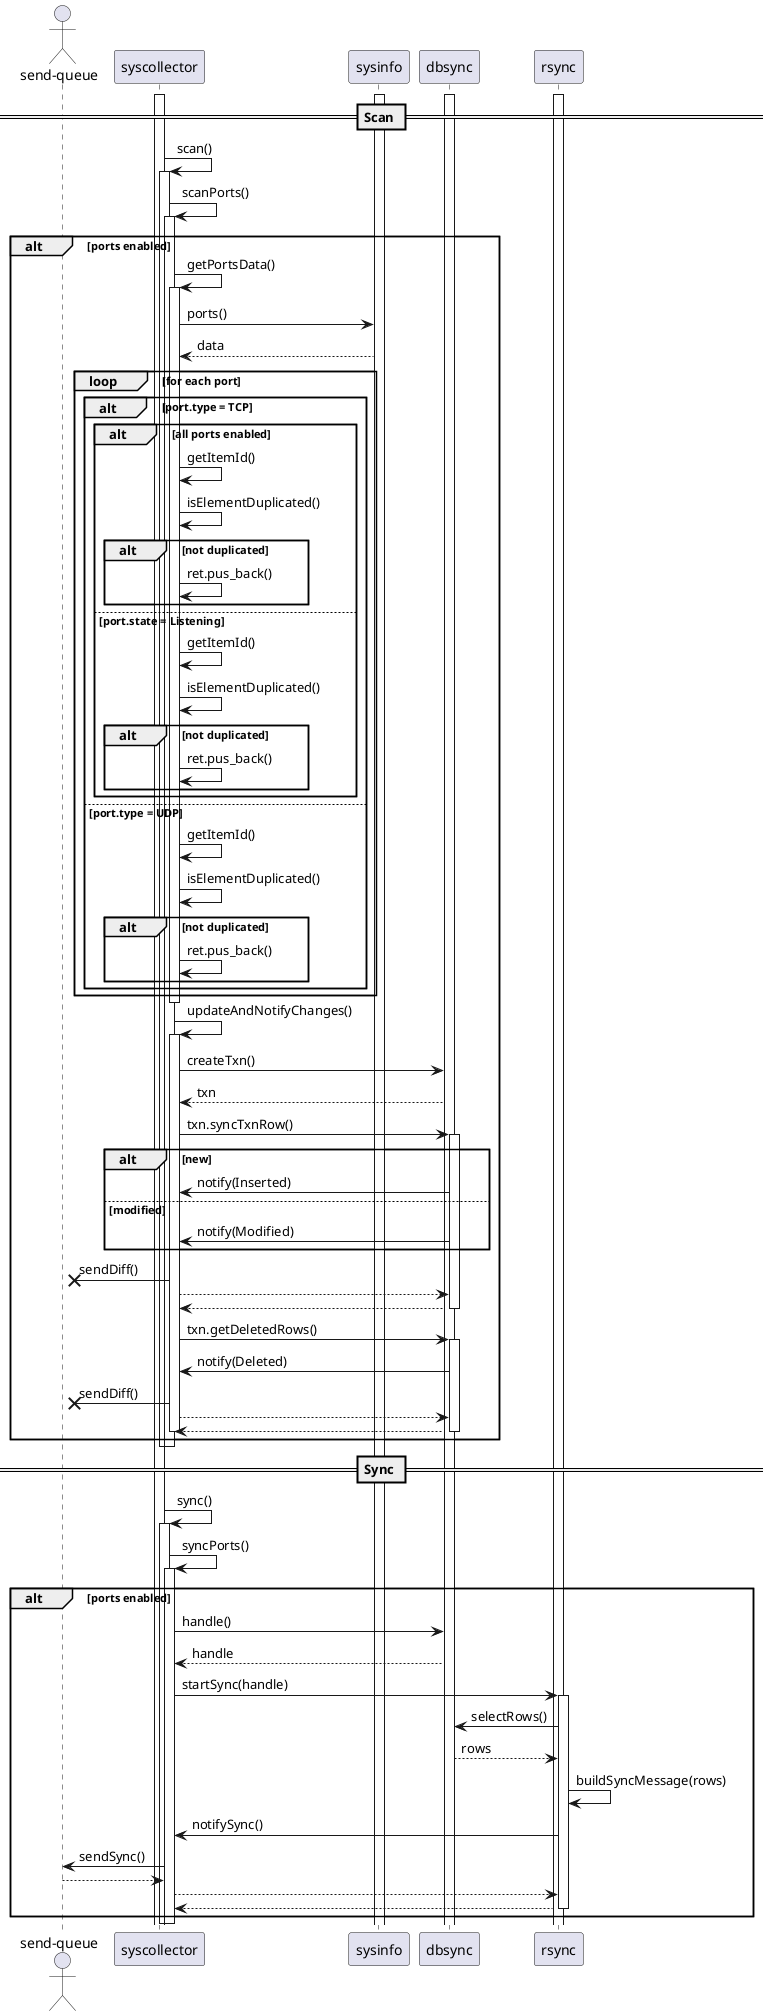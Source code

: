 @startuml
actor "send-queue" as queue
participant syscollector as sysco
participant sysinfo
participant dbsync
participant rsync

activate dbsync
activate rsync
activate sysco
activate sysinfo
== Scan ==
sysco -> sysco++ : scan()
sysco -> sysco++ : scanPorts()
alt ports enabled
    sysco -> sysco++ : getPortsData()
        sysco -> sysinfo : ports()
        sysco <-- sysinfo : data
        loop for each port
            alt port.type = TCP
                alt all ports enabled
                    sysco -> sysco : getItemId()
                    sysco -> sysco : isElementDuplicated()
                    alt not duplicated
                        sysco -> sysco : ret.pus_back()
                    end
                else port.state = Listening
                    sysco -> sysco : getItemId()
                    sysco -> sysco : isElementDuplicated()
                    alt not duplicated
                        sysco -> sysco : ret.pus_back()
                    end
                end
            else port.type = UDP
                sysco -> sysco : getItemId()
                sysco -> sysco : isElementDuplicated()
                alt not duplicated
                    sysco -> sysco : ret.pus_back()
                end
            end
        end
    sysco--
    sysco -> sysco++ : updateAndNotifyChanges()
        sysco -> dbsync : createTxn()
        sysco <-- dbsync : txn
        sysco -> dbsync++ : txn.syncTxnRow()
            alt new
                dbsync -> sysco : notify(Inserted)
            else modified
                dbsync -> sysco : notify(Modified)
            end
            sysco ->x queue : sendDiff()
            dbsync <-- sysco
            dbsync --> sysco
        dbsync--
        sysco -> dbsync++ : txn.getDeletedRows()
            dbsync -> sysco : notify(Deleted)
            sysco ->x queue : sendDiff()
            dbsync <-- sysco
            dbsync --> sysco
        dbsync--
    sysco--
end
sysco--
sysco--
== Sync ==
sysco -> sysco++ : sync()
sysco -> sysco++ : syncPorts()
    alt ports enabled
        sysco -> dbsync : handle()
        sysco <-- dbsync : handle
        sysco -> rsync++ : startSync(handle)
            rsync -> dbsync : selectRows()
            dbsync --> rsync : rows
            rsync -> rsync : buildSyncMessage(rows)
            rsync -> sysco : notifySync()
            sysco -> queue : sendSync()
            sysco <-- queue
            sysco --> rsync
            rsync --> sysco
        rsync--
    end
sysco--
sysco--

@enduml